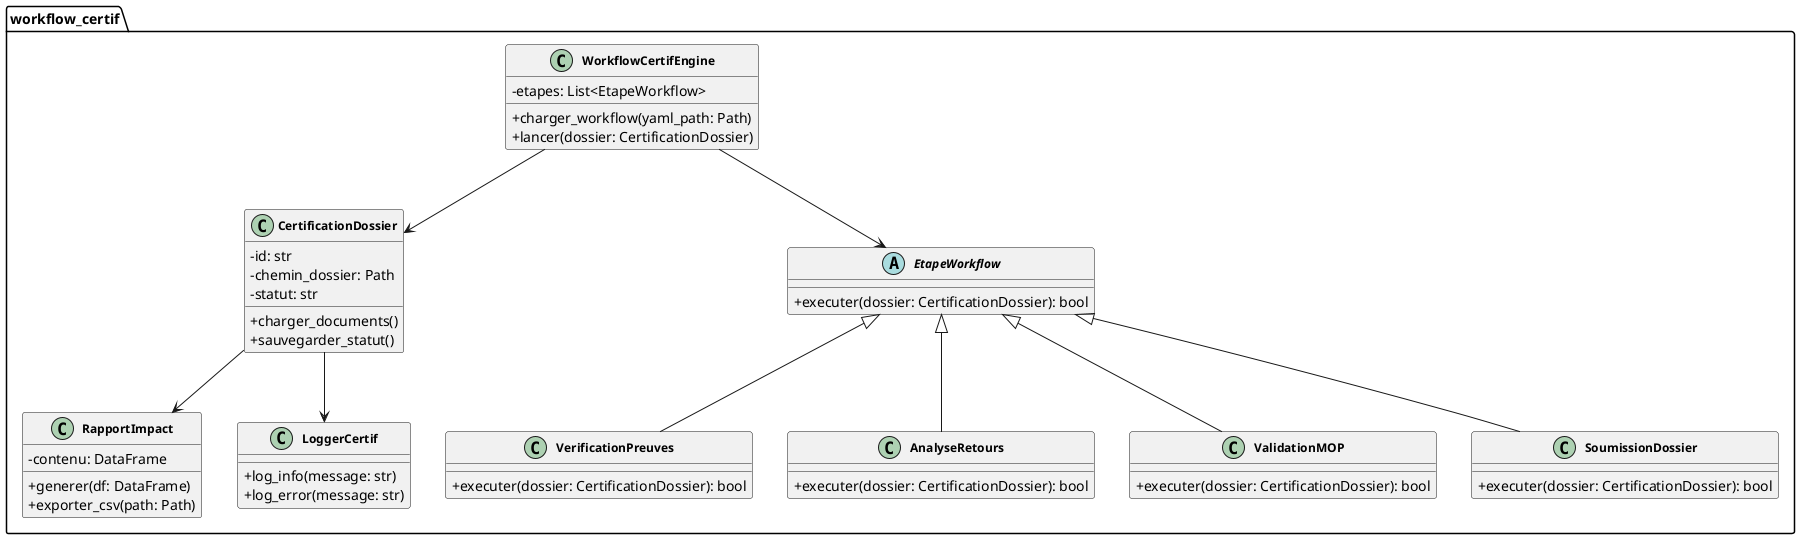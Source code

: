 
@startuml
skinparam classAttributeIconSize 0
skinparam classFontSize 12
skinparam classFontStyle bold

package "workflow_certif" {
  class CertificationDossier {
    - id: str
    - chemin_dossier: Path
    - statut: str
    + charger_documents()
    + sauvegarder_statut()
  }

  abstract class EtapeWorkflow {
    + executer(dossier: CertificationDossier): bool
  }

  class VerificationPreuves {
    + executer(dossier: CertificationDossier): bool
  }

  class AnalyseRetours {
    + executer(dossier: CertificationDossier): bool
  }

  class ValidationMOP {
    + executer(dossier: CertificationDossier): bool
  }

  class SoumissionDossier {
    + executer(dossier: CertificationDossier): bool
  }

  class WorkflowCertifEngine {
    - etapes: List<EtapeWorkflow>
    + charger_workflow(yaml_path: Path)
    + lancer(dossier: CertificationDossier)
  }

  class RapportImpact {
    - contenu: DataFrame
    + generer(df: DataFrame)
    + exporter_csv(path: Path)
  }

  class LoggerCertif {
    + log_info(message: str)
    + log_error(message: str)
  }

  EtapeWorkflow <|-- VerificationPreuves
  EtapeWorkflow <|-- AnalyseRetours
  EtapeWorkflow <|-- ValidationMOP
  EtapeWorkflow <|-- SoumissionDossier

  CertificationDossier --> RapportImpact
  CertificationDossier --> LoggerCertif
  WorkflowCertifEngine --> EtapeWorkflow
  WorkflowCertifEngine --> CertificationDossier
}

@enduml

